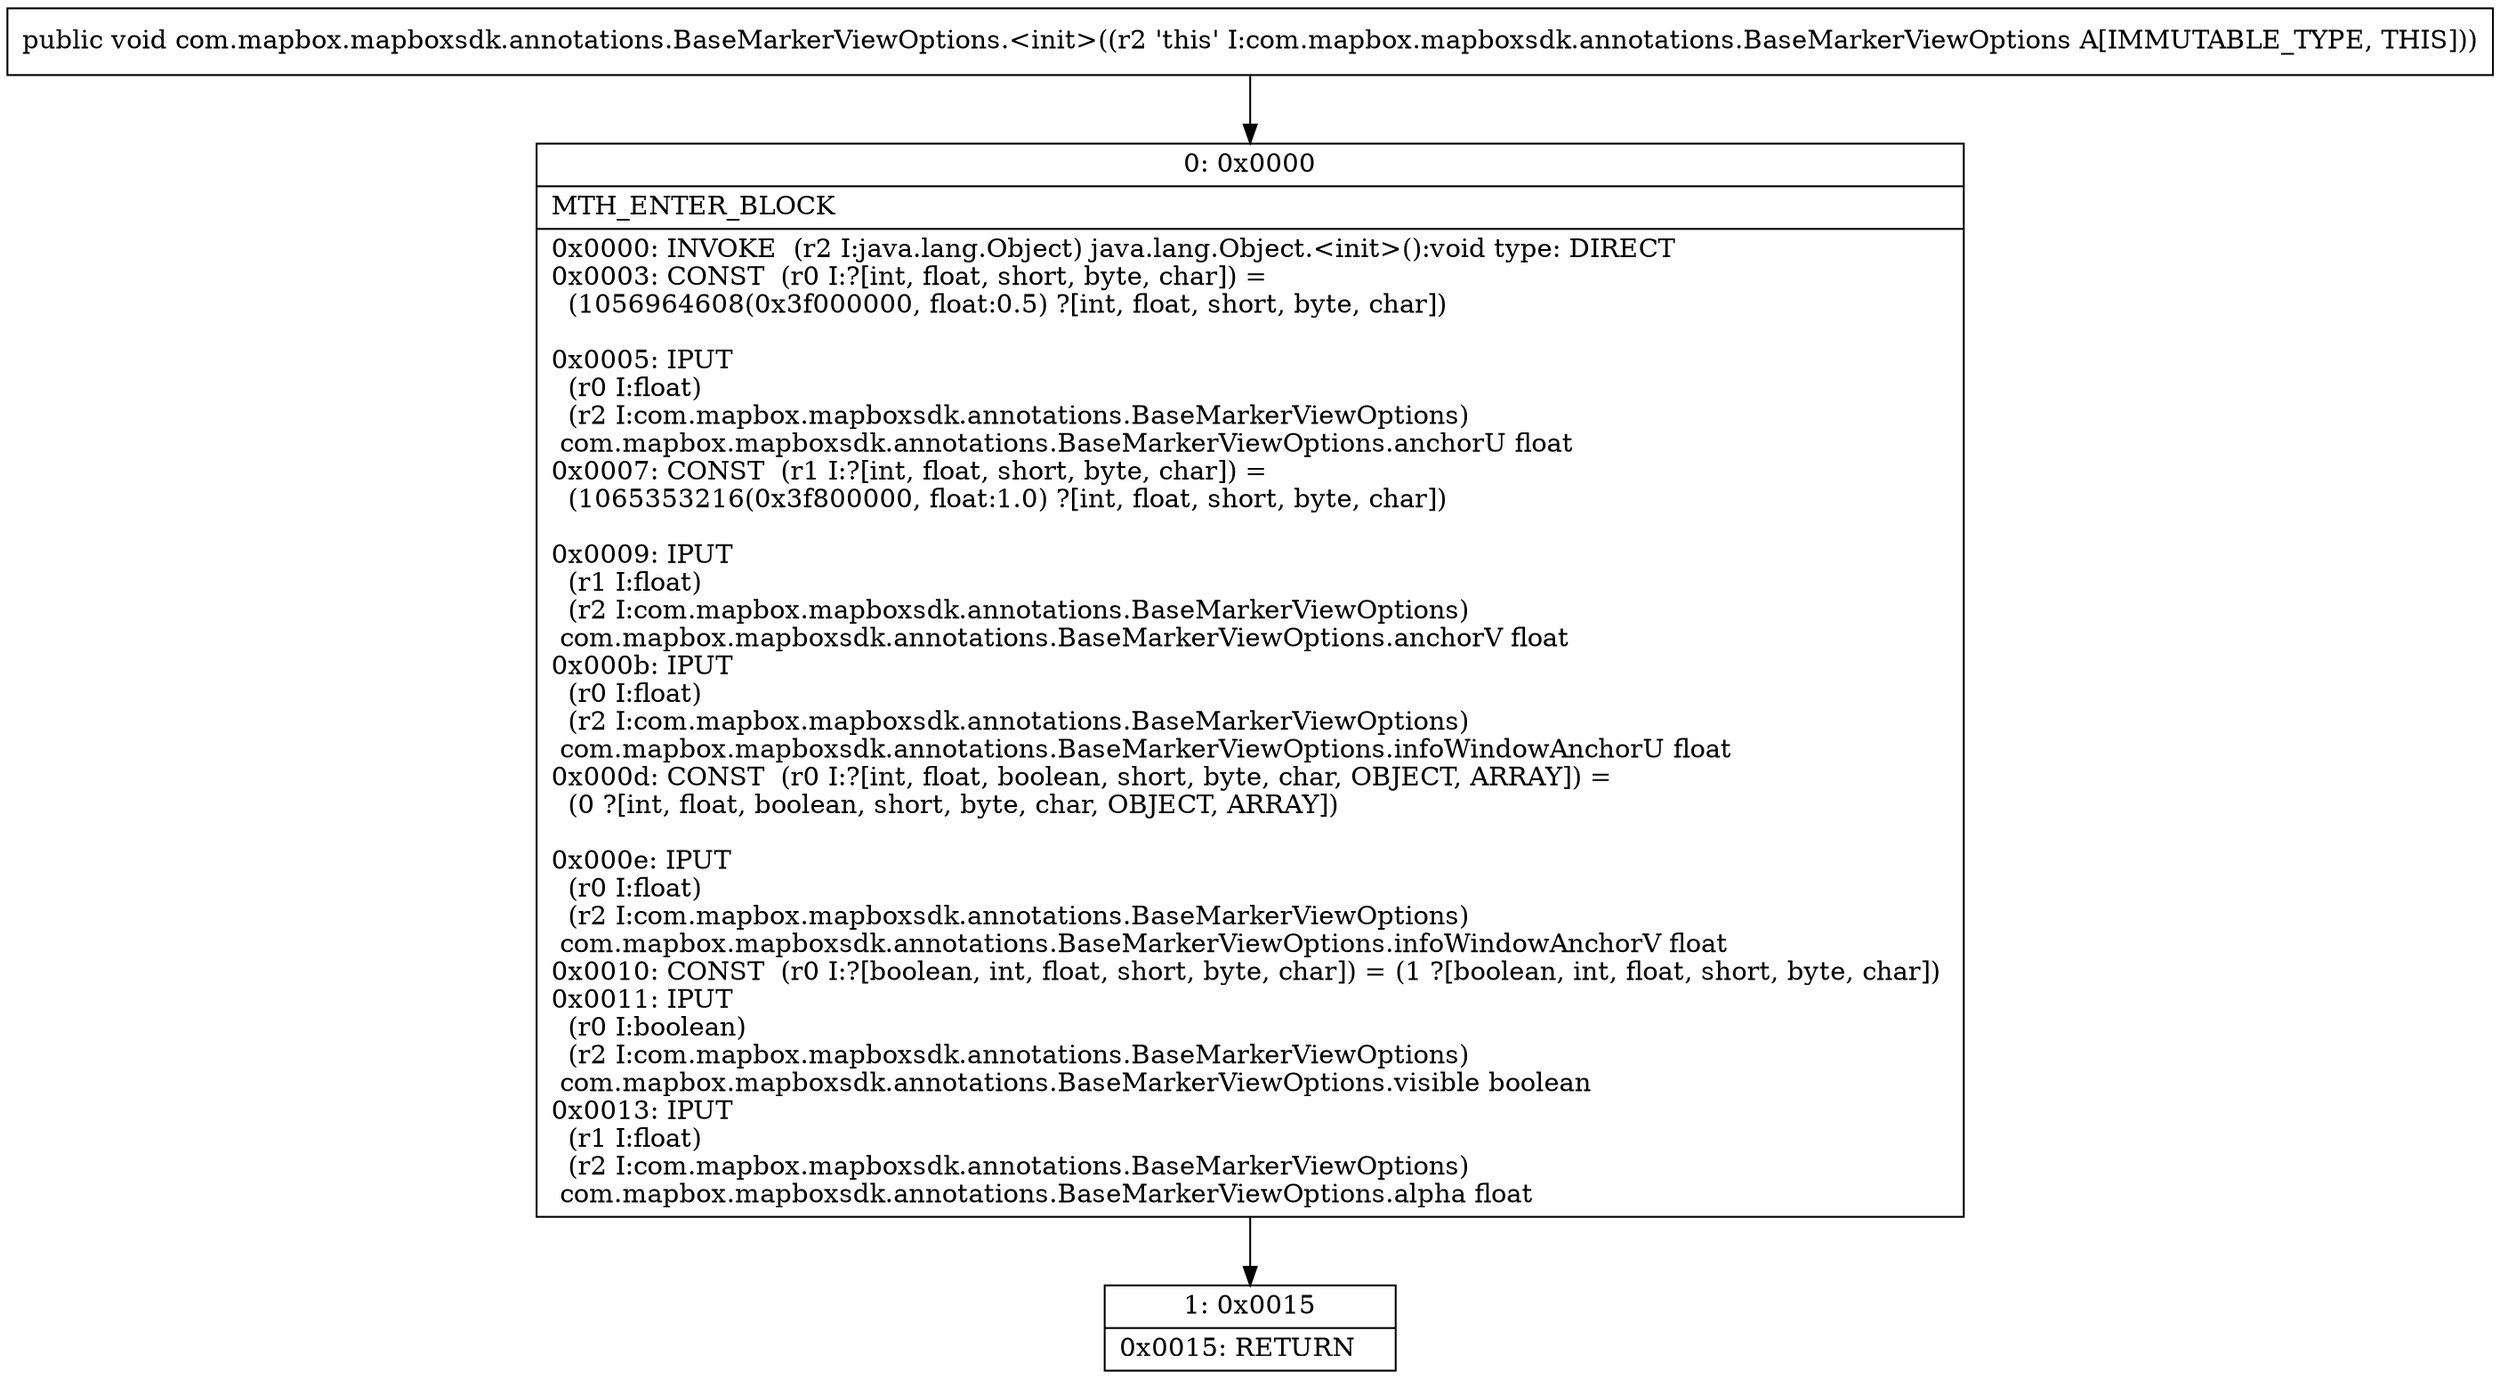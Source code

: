 digraph "CFG forcom.mapbox.mapboxsdk.annotations.BaseMarkerViewOptions.\<init\>()V" {
Node_0 [shape=record,label="{0\:\ 0x0000|MTH_ENTER_BLOCK\l|0x0000: INVOKE  (r2 I:java.lang.Object) java.lang.Object.\<init\>():void type: DIRECT \l0x0003: CONST  (r0 I:?[int, float, short, byte, char]) = \l  (1056964608(0x3f000000, float:0.5) ?[int, float, short, byte, char])\l \l0x0005: IPUT  \l  (r0 I:float)\l  (r2 I:com.mapbox.mapboxsdk.annotations.BaseMarkerViewOptions)\l com.mapbox.mapboxsdk.annotations.BaseMarkerViewOptions.anchorU float \l0x0007: CONST  (r1 I:?[int, float, short, byte, char]) = \l  (1065353216(0x3f800000, float:1.0) ?[int, float, short, byte, char])\l \l0x0009: IPUT  \l  (r1 I:float)\l  (r2 I:com.mapbox.mapboxsdk.annotations.BaseMarkerViewOptions)\l com.mapbox.mapboxsdk.annotations.BaseMarkerViewOptions.anchorV float \l0x000b: IPUT  \l  (r0 I:float)\l  (r2 I:com.mapbox.mapboxsdk.annotations.BaseMarkerViewOptions)\l com.mapbox.mapboxsdk.annotations.BaseMarkerViewOptions.infoWindowAnchorU float \l0x000d: CONST  (r0 I:?[int, float, boolean, short, byte, char, OBJECT, ARRAY]) = \l  (0 ?[int, float, boolean, short, byte, char, OBJECT, ARRAY])\l \l0x000e: IPUT  \l  (r0 I:float)\l  (r2 I:com.mapbox.mapboxsdk.annotations.BaseMarkerViewOptions)\l com.mapbox.mapboxsdk.annotations.BaseMarkerViewOptions.infoWindowAnchorV float \l0x0010: CONST  (r0 I:?[boolean, int, float, short, byte, char]) = (1 ?[boolean, int, float, short, byte, char]) \l0x0011: IPUT  \l  (r0 I:boolean)\l  (r2 I:com.mapbox.mapboxsdk.annotations.BaseMarkerViewOptions)\l com.mapbox.mapboxsdk.annotations.BaseMarkerViewOptions.visible boolean \l0x0013: IPUT  \l  (r1 I:float)\l  (r2 I:com.mapbox.mapboxsdk.annotations.BaseMarkerViewOptions)\l com.mapbox.mapboxsdk.annotations.BaseMarkerViewOptions.alpha float \l}"];
Node_1 [shape=record,label="{1\:\ 0x0015|0x0015: RETURN   \l}"];
MethodNode[shape=record,label="{public void com.mapbox.mapboxsdk.annotations.BaseMarkerViewOptions.\<init\>((r2 'this' I:com.mapbox.mapboxsdk.annotations.BaseMarkerViewOptions A[IMMUTABLE_TYPE, THIS])) }"];
MethodNode -> Node_0;
Node_0 -> Node_1;
}

